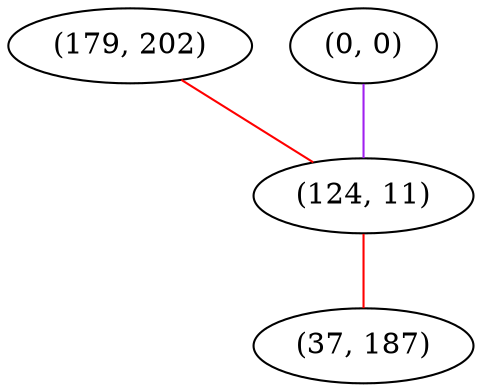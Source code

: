 graph "" {
"(179, 202)";
"(0, 0)";
"(124, 11)";
"(37, 187)";
"(179, 202)" -- "(124, 11)"  [color=red, key=0, weight=1];
"(0, 0)" -- "(124, 11)"  [color=purple, key=0, weight=4];
"(124, 11)" -- "(37, 187)"  [color=red, key=0, weight=1];
}
